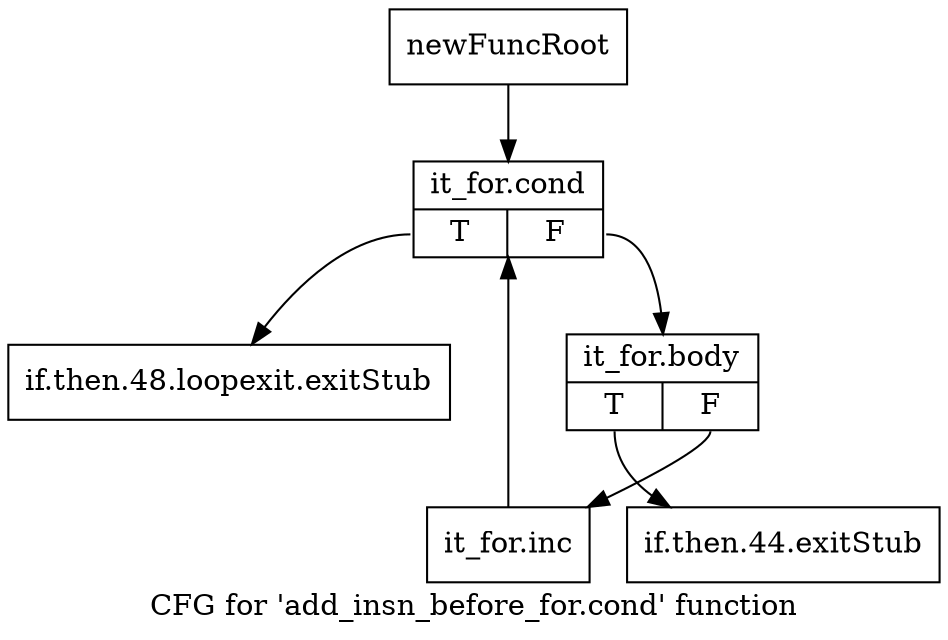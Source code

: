 digraph "CFG for 'add_insn_before_for.cond' function" {
	label="CFG for 'add_insn_before_for.cond' function";

	Node0xac680a0 [shape=record,label="{newFuncRoot}"];
	Node0xac680a0 -> Node0xac68190;
	Node0xac680f0 [shape=record,label="{if.then.48.loopexit.exitStub}"];
	Node0xac68140 [shape=record,label="{if.then.44.exitStub}"];
	Node0xac68190 [shape=record,label="{it_for.cond|{<s0>T|<s1>F}}"];
	Node0xac68190:s0 -> Node0xac680f0;
	Node0xac68190:s1 -> Node0xac681e0;
	Node0xac681e0 [shape=record,label="{it_for.body|{<s0>T|<s1>F}}"];
	Node0xac681e0:s0 -> Node0xac68140;
	Node0xac681e0:s1 -> Node0xac68230;
	Node0xac68230 [shape=record,label="{it_for.inc}"];
	Node0xac68230 -> Node0xac68190;
}
